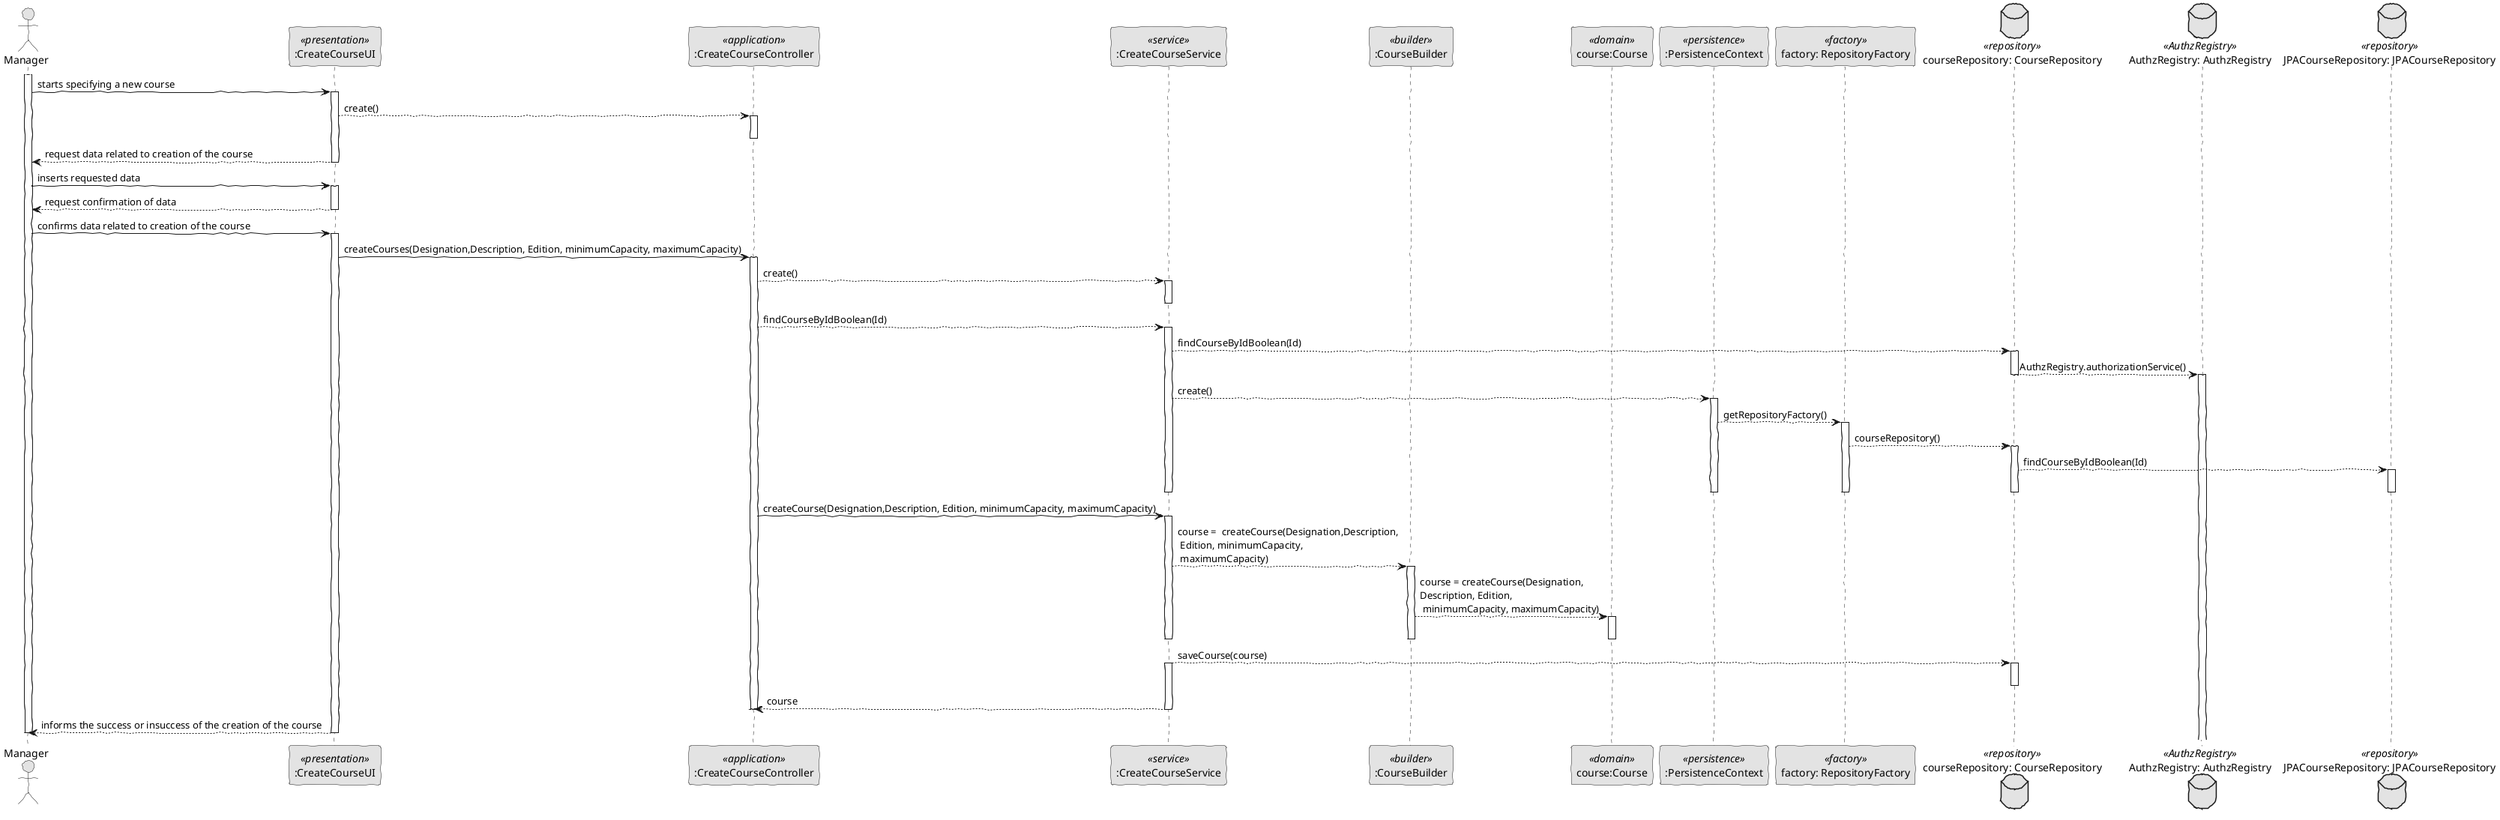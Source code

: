 @startuml
'http://plantuml.com/skinparam.html

skinparam handwritten true
skinparam monochrome true
skinparam packageStyle rect
skinparam defaultFontName FG Virgil
skinparam shadowing false


actor Manager as Actor
participant ":CreateCourseUI" as UI <<presentation>>
participant ":CreateCourseController" as Controller <<application>>
participant ":CreateCourseService" as CourseService <<service>>
participant ":CourseBuilder" as CourseBuilder <<builder>>
participant "course:Course" as Course <<domain>>
participant ":PersistenceContext" as Persistence <<persistence>>
participant "factory: RepositoryFactory" as RepositoryFactory <<factory>>
database "courseRepository: CourseRepository" as CourseRepository <<repository>>

database "AuthzRegistry: AuthzRegistry" as AuthzRegistry <<AuthzRegistry>>
database "JPACourseRepository: JPACourseRepository" as JPACourseRepository <<repository>>

activate Actor

    Actor -> UI: starts specifying a new course
    activate UI
    UI --> Controller: create()
    activate Controller
    deactivate Controller

    UI --> Actor: request data related to creation of the course
    deactivate UI

    Actor -> UI: inserts requested data
    activate UI

    UI --> Actor: request confirmation of data
    deactivate UI

    Actor -> UI: confirms data related to creation of the course
    activate UI

    UI -> Controller: createCourses(Designation,Description, Edition, minimumCapacity, maximumCapacity)
    activate Controller

    Controller --> CourseService: create()
    activate CourseService
    deactivate CourseService

    Controller --> CourseService: findCourseByIdBoolean(Id)
    activate CourseService
    CourseService --> CourseRepository: findCourseByIdBoolean(Id)

    activate CourseRepository
    CourseRepository-->AuthzRegistry: AuthzRegistry.authorizationService()

    deactivate CourseRepository
    activate AuthzRegistry
    deactivate AuthzRegistry
    CourseService --> Persistence: create()
    activate Persistence
    Persistence --> RepositoryFactory: getRepositoryFactory()
    activate RepositoryFactory
    RepositoryFactory-->CourseRepository: courseRepository()
    activate CourseRepository

    CourseRepository --> JPACourseRepository: findCourseByIdBoolean(Id)
    activate JPACourseRepository
    deactivate JPACourseRepository
    deactivate CourseRepository
    deactivate RepositoryFactory
    deactivate Persistence
    deactivate CourseService

    Controller -> CourseService:createCourse(Designation,Description, Edition, minimumCapacity, maximumCapacity)
    activate CourseService

    CourseService --> CourseBuilder: course =  createCourse(Designation,Description,\n Edition, minimumCapacity,\n maximumCapacity)
    activate CourseBuilder

    CourseBuilder --> Course: course = createCourse(Designation,\nDescription, Edition,\n minimumCapacity, maximumCapacity)
    activate Course

    deactivate Course
    deactivate CourseBuilder
    deactivate CourseService







    deactivate RepositoryFactory

    CourseService --> CourseRepository: saveCourse(course)
    activate CourseService

    activate CourseRepository
    deactivate CourseRepository

    CourseService --> Controller: course
    deactivate CourseService
    deactivate Controller

    UI --> Actor: informs the success or insuccess of the creation of the course
    deactivate UI
    deactivate Actor


@enduml